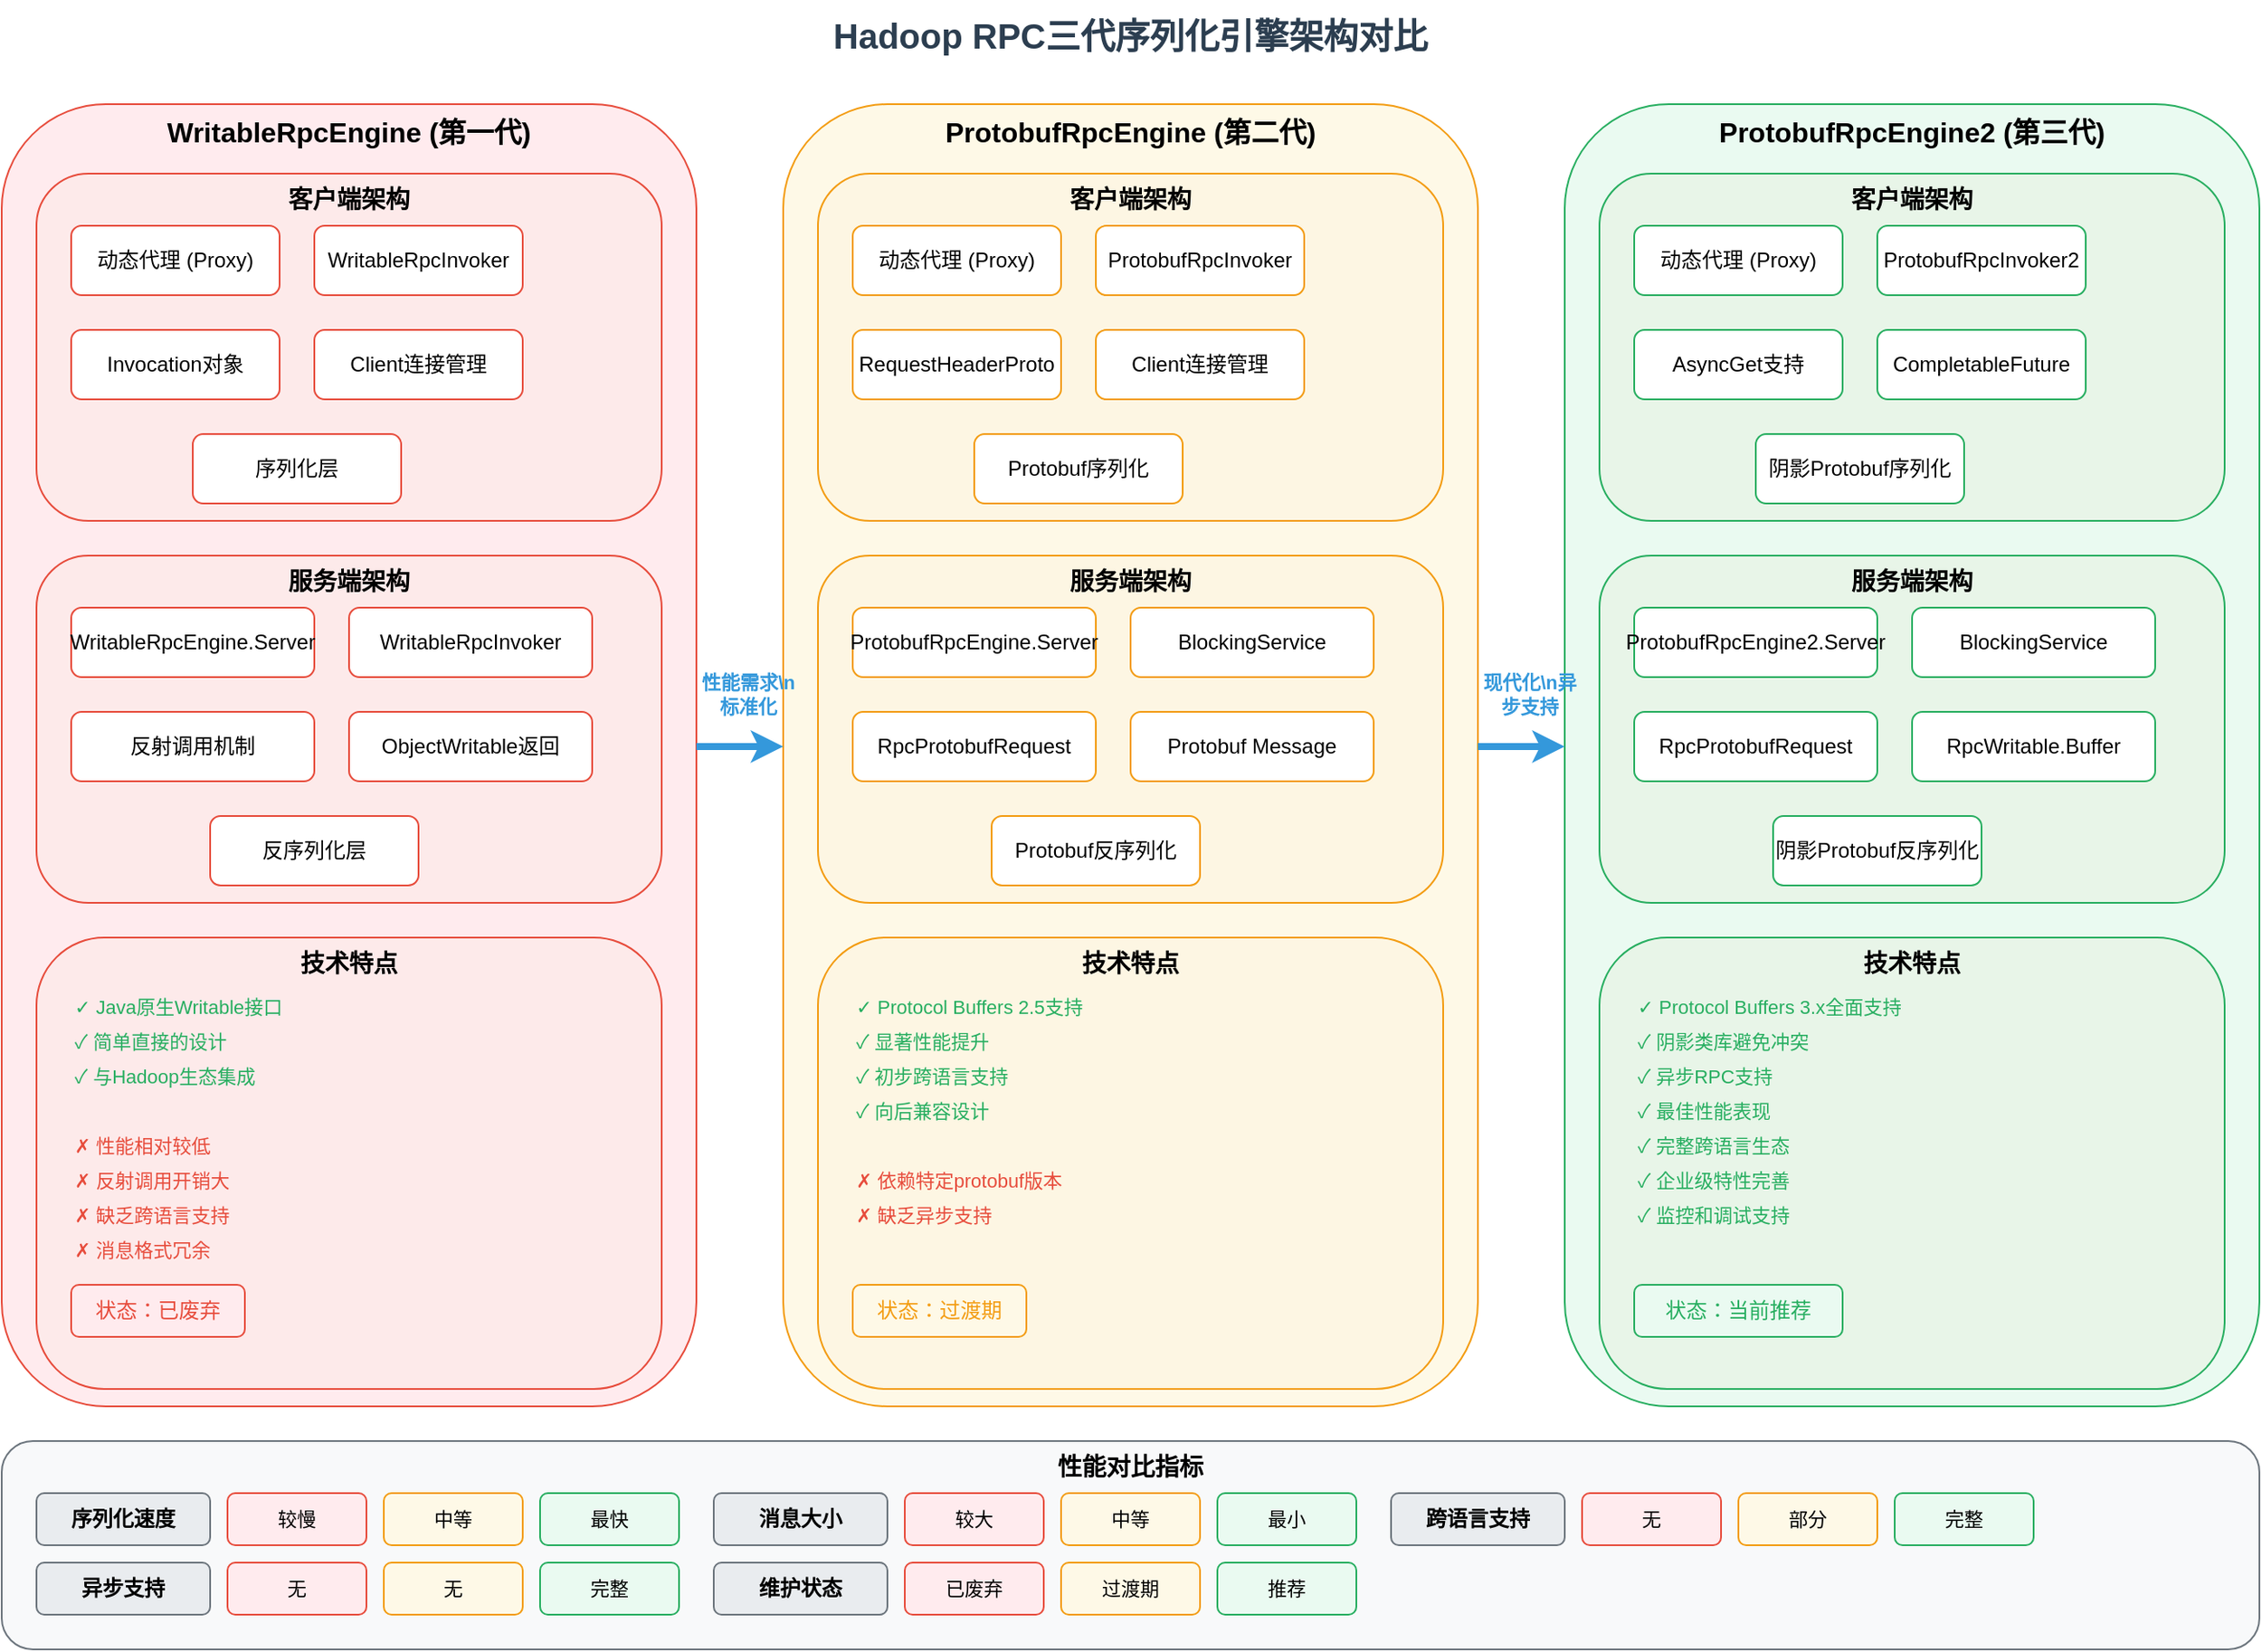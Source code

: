 <mxfile version="21.6.5" type="device">
  <diagram name="RPC引擎架构对比" id="rpc-engines-architecture-comparison">
    <mxGraphModel dx="1422" dy="794" grid="1" gridSize="10" guides="1" tooltips="1" connect="1" arrows="1" fold="1" page="1" pageScale="1" pageWidth="1400" pageHeight="900" math="0" shadow="0">
      <root>
        <mxCell id="0" />
        <mxCell id="1" parent="0" />
        
        <!-- 标题 -->
        <mxCell id="title" value="Hadoop RPC三代序列化引擎架构对比" style="text;html=1;strokeColor=none;fillColor=none;align=center;verticalAlign=middle;whiteSpace=wrap;rounded=0;fontSize=20;fontStyle=1;fontColor=#2c3e50;" vertex="1" parent="1">
          <mxGeometry x="500" y="20" width="400" height="40" as="geometry" />
        </mxCell>
        
        <!-- WritableRpcEngine架构 -->
        <mxCell id="writable-container" value="WritableRpcEngine (第一代)" style="rounded=1;whiteSpace=wrap;html=1;fillColor=#ffebee;strokeColor=#e74c3c;fontSize=16;fontStyle=1;verticalAlign=top;" vertex="1" parent="1">
          <mxGeometry x="50" y="80" width="400" height="750" as="geometry" />
        </mxCell>
        
        <!-- WritableRpcEngine客户端 -->
        <mxCell id="writable-client" value="客户端架构" style="rounded=1;whiteSpace=wrap;html=1;fillColor=#fdeaea;strokeColor=#e74c3c;fontSize=14;fontStyle=1;verticalAlign=top;" vertex="1" parent="1">
          <mxGeometry x="70" y="120" width="360" height="200" as="geometry" />
        </mxCell>
        
        <mxCell id="writable-proxy" value="动态代理 (Proxy)" style="rounded=1;whiteSpace=wrap;html=1;fillColor=#ffffff;strokeColor=#e74c3c;fontSize=12;" vertex="1" parent="1">
          <mxGeometry x="90" y="150" width="120" height="40" as="geometry" />
        </mxCell>
        
        <mxCell id="writable-invoker" value="WritableRpcInvoker" style="rounded=1;whiteSpace=wrap;html=1;fillColor=#ffffff;strokeColor=#e74c3c;fontSize=12;" vertex="1" parent="1">
          <mxGeometry x="230" y="150" width="120" height="40" as="geometry" />
        </mxCell>
        
        <mxCell id="writable-invocation" value="Invocation对象" style="rounded=1;whiteSpace=wrap;html=1;fillColor=#ffffff;strokeColor=#e74c3c;fontSize=12;" vertex="1" parent="1">
          <mxGeometry x="90" y="210" width="120" height="40" as="geometry" />
        </mxCell>
        
        <mxCell id="writable-client-conn" value="Client连接管理" style="rounded=1;whiteSpace=wrap;html=1;fillColor=#ffffff;strokeColor=#e74c3c;fontSize=12;" vertex="1" parent="1">
          <mxGeometry x="230" y="210" width="120" height="40" as="geometry" />
        </mxCell>
        
        <mxCell id="writable-serialization" value="序列化层" style="rounded=1;whiteSpace=wrap;html=1;fillColor=#ffffff;strokeColor=#e74c3c;fontSize=12;" vertex="1" parent="1">
          <mxGeometry x="160" y="270" width="120" height="40" as="geometry" />
        </mxCell>
        
        <!-- WritableRpcEngine服务端 -->
        <mxCell id="writable-server" value="服务端架构" style="rounded=1;whiteSpace=wrap;html=1;fillColor=#fdeaea;strokeColor=#e74c3c;fontSize=14;fontStyle=1;verticalAlign=top;" vertex="1" parent="1">
          <mxGeometry x="70" y="340" width="360" height="200" as="geometry" />
        </mxCell>
        
        <mxCell id="writable-server-main" value="WritableRpcEngine.Server" style="rounded=1;whiteSpace=wrap;html=1;fillColor=#ffffff;strokeColor=#e74c3c;fontSize=12;" vertex="1" parent="1">
          <mxGeometry x="90" y="370" width="140" height="40" as="geometry" />
        </mxCell>
        
        <mxCell id="writable-rpc-invoker" value="WritableRpcInvoker" style="rounded=1;whiteSpace=wrap;html=1;fillColor=#ffffff;strokeColor=#e74c3c;fontSize=12;" vertex="1" parent="1">
          <mxGeometry x="250" y="370" width="140" height="40" as="geometry" />
        </mxCell>
        
        <mxCell id="writable-reflection" value="反射调用机制" style="rounded=1;whiteSpace=wrap;html=1;fillColor=#ffffff;strokeColor=#e74c3c;fontSize=12;" vertex="1" parent="1">
          <mxGeometry x="90" y="430" width="140" height="40" as="geometry" />
        </mxCell>
        
        <mxCell id="writable-object-writable" value="ObjectWritable返回" style="rounded=1;whiteSpace=wrap;html=1;fillColor=#ffffff;strokeColor=#e74c3c;fontSize=12;" vertex="1" parent="1">
          <mxGeometry x="250" y="430" width="140" height="40" as="geometry" />
        </mxCell>
        
        <mxCell id="writable-deserial" value="反序列化层" style="rounded=1;whiteSpace=wrap;html=1;fillColor=#ffffff;strokeColor=#e74c3c;fontSize=12;" vertex="1" parent="1">
          <mxGeometry x="170" y="490" width="120" height="40" as="geometry" />
        </mxCell>
        
        <!-- WritableRpcEngine特点 -->
        <mxCell id="writable-features" value="技术特点" style="rounded=1;whiteSpace=wrap;html=1;fillColor=#fdeaea;strokeColor=#e74c3c;fontSize=14;fontStyle=1;verticalAlign=top;" vertex="1" parent="1">
          <mxGeometry x="70" y="560" width="360" height="260" as="geometry" />
        </mxCell>
        
        <mxCell id="writable-feature1" value="✓ Java原生Writable接口" style="text;html=1;strokeColor=none;fillColor=none;align=left;verticalAlign=middle;whiteSpace=wrap;rounded=0;fontSize=11;fontColor=#27ae60;" vertex="1" parent="1">
          <mxGeometry x="90" y="590" width="200" height="20" as="geometry" />
        </mxCell>
        
        <mxCell id="writable-feature2" value="✓ 简单直接的设计" style="text;html=1;strokeColor=none;fillColor=none;align=left;verticalAlign=middle;whiteSpace=wrap;rounded=0;fontSize=11;fontColor=#27ae60;" vertex="1" parent="1">
          <mxGeometry x="90" y="610" width="200" height="20" as="geometry" />
        </mxCell>
        
        <mxCell id="writable-feature3" value="✓ 与Hadoop生态集成" style="text;html=1;strokeColor=none;fillColor=none;align=left;verticalAlign=middle;whiteSpace=wrap;rounded=0;fontSize=11;fontColor=#27ae60;" vertex="1" parent="1">
          <mxGeometry x="90" y="630" width="200" height="20" as="geometry" />
        </mxCell>
        
        <mxCell id="writable-limitation1" value="✗ 性能相对较低" style="text;html=1;strokeColor=none;fillColor=none;align=left;verticalAlign=middle;whiteSpace=wrap;rounded=0;fontSize=11;fontColor=#e74c3c;" vertex="1" parent="1">
          <mxGeometry x="90" y="670" width="200" height="20" as="geometry" />
        </mxCell>
        
        <mxCell id="writable-limitation2" value="✗ 反射调用开销大" style="text;html=1;strokeColor=none;fillColor=none;align=left;verticalAlign=middle;whiteSpace=wrap;rounded=0;fontSize=11;fontColor=#e74c3c;" vertex="1" parent="1">
          <mxGeometry x="90" y="690" width="200" height="20" as="geometry" />
        </mxCell>
        
        <mxCell id="writable-limitation3" value="✗ 缺乏跨语言支持" style="text;html=1;strokeColor=none;fillColor=none;align=left;verticalAlign=middle;whiteSpace=wrap;rounded=0;fontSize=11;fontColor=#e74c3c;" vertex="1" parent="1">
          <mxGeometry x="90" y="710" width="200" height="20" as="geometry" />
        </mxCell>
        
        <mxCell id="writable-limitation4" value="✗ 消息格式冗余" style="text;html=1;strokeColor=none;fillColor=none;align=left;verticalAlign=middle;whiteSpace=wrap;rounded=0;fontSize=11;fontColor=#e74c3c;" vertex="1" parent="1">
          <mxGeometry x="90" y="730" width="200" height="20" as="geometry" />
        </mxCell>
        
        <mxCell id="writable-status" value="状态：已废弃" style="rounded=1;whiteSpace=wrap;html=1;fillColor=#ffebee;strokeColor=#e74c3c;fontSize=12;fontColor=#e74c3c;" vertex="1" parent="1">
          <mxGeometry x="90" y="760" width="100" height="30" as="geometry" />
        </mxCell>
        
        <!-- ProtobufRpcEngine架构 -->
        <mxCell id="protobuf-container" value="ProtobufRpcEngine (第二代)" style="rounded=1;whiteSpace=wrap;html=1;fillColor=#fef9e7;strokeColor=#f39c12;fontSize=16;fontStyle=1;verticalAlign=top;" vertex="1" parent="1">
          <mxGeometry x="500" y="80" width="400" height="750" as="geometry" />
        </mxCell>
        
        <!-- ProtobufRpcEngine客户端 -->
        <mxCell id="protobuf-client" value="客户端架构" style="rounded=1;whiteSpace=wrap;html=1;fillColor=#fdf6e3;strokeColor=#f39c12;fontSize=14;fontStyle=1;verticalAlign=top;" vertex="1" parent="1">
          <mxGeometry x="520" y="120" width="360" height="200" as="geometry" />
        </mxCell>
        
        <mxCell id="protobuf-proxy" value="动态代理 (Proxy)" style="rounded=1;whiteSpace=wrap;html=1;fillColor=#ffffff;strokeColor=#f39c12;fontSize=12;" vertex="1" parent="1">
          <mxGeometry x="540" y="150" width="120" height="40" as="geometry" />
        </mxCell>
        
        <mxCell id="protobuf-invoker" value="ProtobufRpcInvoker" style="rounded=1;whiteSpace=wrap;html=1;fillColor=#ffffff;strokeColor=#f39c12;fontSize=12;" vertex="1" parent="1">
          <mxGeometry x="680" y="150" width="120" height="40" as="geometry" />
        </mxCell>
        
        <mxCell id="protobuf-header" value="RequestHeaderProto" style="rounded=1;whiteSpace=wrap;html=1;fillColor=#ffffff;strokeColor=#f39c12;fontSize=12;" vertex="1" parent="1">
          <mxGeometry x="540" y="210" width="120" height="40" as="geometry" />
        </mxCell>
        
        <mxCell id="protobuf-client-conn" value="Client连接管理" style="rounded=1;whiteSpace=wrap;html=1;fillColor=#ffffff;strokeColor=#f39c12;fontSize=12;" vertex="1" parent="1">
          <mxGeometry x="680" y="210" width="120" height="40" as="geometry" />
        </mxCell>
        
        <mxCell id="protobuf-serialization" value="Protobuf序列化" style="rounded=1;whiteSpace=wrap;html=1;fillColor=#ffffff;strokeColor=#f39c12;fontSize=12;" vertex="1" parent="1">
          <mxGeometry x="610" y="270" width="120" height="40" as="geometry" />
        </mxCell>
        
        <!-- ProtobufRpcEngine服务端 -->
        <mxCell id="protobuf-server" value="服务端架构" style="rounded=1;whiteSpace=wrap;html=1;fillColor=#fdf6e3;strokeColor=#f39c12;fontSize=14;fontStyle=1;verticalAlign=top;" vertex="1" parent="1">
          <mxGeometry x="520" y="340" width="360" height="200" as="geometry" />
        </mxCell>
        
        <mxCell id="protobuf-server-main" value="ProtobufRpcEngine.Server" style="rounded=1;whiteSpace=wrap;html=1;fillColor=#ffffff;strokeColor=#f39c12;fontSize=12;" vertex="1" parent="1">
          <mxGeometry x="540" y="370" width="140" height="40" as="geometry" />
        </mxCell>
        
        <mxCell id="protobuf-blocking-service" value="BlockingService" style="rounded=1;whiteSpace=wrap;html=1;fillColor=#ffffff;strokeColor=#f39c12;fontSize=12;" vertex="1" parent="1">
          <mxGeometry x="700" y="370" width="140" height="40" as="geometry" />
        </mxCell>
        
        <mxCell id="protobuf-request" value="RpcProtobufRequest" style="rounded=1;whiteSpace=wrap;html=1;fillColor=#ffffff;strokeColor=#f39c12;fontSize=12;" vertex="1" parent="1">
          <mxGeometry x="540" y="430" width="140" height="40" as="geometry" />
        </mxCell>
        
        <mxCell id="protobuf-message" value="Protobuf Message" style="rounded=1;whiteSpace=wrap;html=1;fillColor=#ffffff;strokeColor=#f39c12;fontSize=12;" vertex="1" parent="1">
          <mxGeometry x="700" y="430" width="140" height="40" as="geometry" />
        </mxCell>
        
        <mxCell id="protobuf-deserial" value="Protobuf反序列化" style="rounded=1;whiteSpace=wrap;html=1;fillColor=#ffffff;strokeColor=#f39c12;fontSize=12;" vertex="1" parent="1">
          <mxGeometry x="620" y="490" width="120" height="40" as="geometry" />
        </mxCell>
        
        <!-- ProtobufRpcEngine特点 -->
        <mxCell id="protobuf-features" value="技术特点" style="rounded=1;whiteSpace=wrap;html=1;fillColor=#fdf6e3;strokeColor=#f39c12;fontSize=14;fontStyle=1;verticalAlign=top;" vertex="1" parent="1">
          <mxGeometry x="520" y="560" width="360" height="260" as="geometry" />
        </mxCell>
        
        <mxCell id="protobuf-feature1" value="✓ Protocol Buffers 2.5支持" style="text;html=1;strokeColor=none;fillColor=none;align=left;verticalAlign=middle;whiteSpace=wrap;rounded=0;fontSize=11;fontColor=#27ae60;" vertex="1" parent="1">
          <mxGeometry x="540" y="590" width="200" height="20" as="geometry" />
        </mxCell>
        
        <mxCell id="protobuf-feature2" value="✓ 显著性能提升" style="text;html=1;strokeColor=none;fillColor=none;align=left;verticalAlign=middle;whiteSpace=wrap;rounded=0;fontSize=11;fontColor=#27ae60;" vertex="1" parent="1">
          <mxGeometry x="540" y="610" width="200" height="20" as="geometry" />
        </mxCell>
        
        <mxCell id="protobuf-feature3" value="✓ 初步跨语言支持" style="text;html=1;strokeColor=none;fillColor=none;align=left;verticalAlign=middle;whiteSpace=wrap;rounded=0;fontSize=11;fontColor=#27ae60;" vertex="1" parent="1">
          <mxGeometry x="540" y="630" width="200" height="20" as="geometry" />
        </mxCell>
        
        <mxCell id="protobuf-feature4" value="✓ 向后兼容设计" style="text;html=1;strokeColor=none;fillColor=none;align=left;verticalAlign=middle;whiteSpace=wrap;rounded=0;fontSize=11;fontColor=#27ae60;" vertex="1" parent="1">
          <mxGeometry x="540" y="650" width="200" height="20" as="geometry" />
        </mxCell>
        
        <mxCell id="protobuf-limitation1" value="✗ 依赖特定protobuf版本" style="text;html=1;strokeColor=none;fillColor=none;align=left;verticalAlign=middle;whiteSpace=wrap;rounded=0;fontSize=11;fontColor=#e74c3c;" vertex="1" parent="1">
          <mxGeometry x="540" y="690" width="200" height="20" as="geometry" />
        </mxCell>
        
        <mxCell id="protobuf-limitation2" value="✗ 缺乏异步支持" style="text;html=1;strokeColor=none;fillColor=none;align=left;verticalAlign=middle;whiteSpace=wrap;rounded=0;fontSize=11;fontColor=#e74c3c;" vertex="1" parent="1">
          <mxGeometry x="540" y="710" width="200" height="20" as="geometry" />
        </mxCell>
        
        <mxCell id="protobuf-status" value="状态：过渡期" style="rounded=1;whiteSpace=wrap;html=1;fillColor=#fef9e7;strokeColor=#f39c12;fontSize=12;fontColor=#f39c12;" vertex="1" parent="1">
          <mxGeometry x="540" y="760" width="100" height="30" as="geometry" />
        </mxCell>
        
        <!-- ProtobufRpcEngine2架构 -->
        <mxCell id="protobuf2-container" value="ProtobufRpcEngine2 (第三代)" style="rounded=1;whiteSpace=wrap;html=1;fillColor=#eafaf1;strokeColor=#27ae60;fontSize=16;fontStyle=1;verticalAlign=top;" vertex="1" parent="1">
          <mxGeometry x="950" y="80" width="400" height="750" as="geometry" />
        </mxCell>
        
        <!-- ProtobufRpcEngine2客户端 -->
        <mxCell id="protobuf2-client" value="客户端架构" style="rounded=1;whiteSpace=wrap;html=1;fillColor=#e8f5e8;strokeColor=#27ae60;fontSize=14;fontStyle=1;verticalAlign=top;" vertex="1" parent="1">
          <mxGeometry x="970" y="120" width="360" height="200" as="geometry" />
        </mxCell>
        
        <mxCell id="protobuf2-proxy" value="动态代理 (Proxy)" style="rounded=1;whiteSpace=wrap;html=1;fillColor=#ffffff;strokeColor=#27ae60;fontSize=12;" vertex="1" parent="1">
          <mxGeometry x="990" y="150" width="120" height="40" as="geometry" />
        </mxCell>
        
        <mxCell id="protobuf2-invoker" value="ProtobufRpcInvoker2" style="rounded=1;whiteSpace=wrap;html=1;fillColor=#ffffff;strokeColor=#27ae60;fontSize=12;" vertex="1" parent="1">
          <mxGeometry x="1130" y="150" width="120" height="40" as="geometry" />
        </mxCell>
        
        <mxCell id="protobuf2-async" value="AsyncGet支持" style="rounded=1;whiteSpace=wrap;html=1;fillColor=#ffffff;strokeColor=#27ae60;fontSize=12;" vertex="1" parent="1">
          <mxGeometry x="990" y="210" width="120" height="40" as="geometry" />
        </mxCell>
        
        <mxCell id="protobuf2-future" value="CompletableFuture" style="rounded=1;whiteSpace=wrap;html=1;fillColor=#ffffff;strokeColor=#27ae60;fontSize=12;" vertex="1" parent="1">
          <mxGeometry x="1130" y="210" width="120" height="40" as="geometry" />
        </mxCell>
        
        <mxCell id="protobuf2-serialization" value="阴影Protobuf序列化" style="rounded=1;whiteSpace=wrap;html=1;fillColor=#ffffff;strokeColor=#27ae60;fontSize=12;" vertex="1" parent="1">
          <mxGeometry x="1060" y="270" width="120" height="40" as="geometry" />
        </mxCell>
        
        <!-- ProtobufRpcEngine2服务端 -->
        <mxCell id="protobuf2-server" value="服务端架构" style="rounded=1;whiteSpace=wrap;html=1;fillColor=#e8f5e8;strokeColor=#27ae60;fontSize=14;fontStyle=1;verticalAlign=top;" vertex="1" parent="1">
          <mxGeometry x="970" y="340" width="360" height="200" as="geometry" />
        </mxCell>
        
        <mxCell id="protobuf2-server-main" value="ProtobufRpcEngine2.Server" style="rounded=1;whiteSpace=wrap;html=1;fillColor=#ffffff;strokeColor=#27ae60;fontSize=12;" vertex="1" parent="1">
          <mxGeometry x="990" y="370" width="140" height="40" as="geometry" />
        </mxCell>
        
        <mxCell id="protobuf2-blocking-service" value="BlockingService" style="rounded=1;whiteSpace=wrap;html=1;fillColor=#ffffff;strokeColor=#27ae60;fontSize=12;" vertex="1" parent="1">
          <mxGeometry x="1150" y="370" width="140" height="40" as="geometry" />
        </mxCell>
        
        <mxCell id="protobuf2-request" value="RpcProtobufRequest" style="rounded=1;whiteSpace=wrap;html=1;fillColor=#ffffff;strokeColor=#27ae60;fontSize=12;" vertex="1" parent="1">
          <mxGeometry x="990" y="430" width="140" height="40" as="geometry" />
        </mxCell>
        
        <mxCell id="protobuf2-writable" value="RpcWritable.Buffer" style="rounded=1;whiteSpace=wrap;html=1;fillColor=#ffffff;strokeColor=#27ae60;fontSize=12;" vertex="1" parent="1">
          <mxGeometry x="1150" y="430" width="140" height="40" as="geometry" />
        </mxCell>
        
        <mxCell id="protobuf2-deserial" value="阴影Protobuf反序列化" style="rounded=1;whiteSpace=wrap;html=1;fillColor=#ffffff;strokeColor=#27ae60;fontSize=12;" vertex="1" parent="1">
          <mxGeometry x="1070" y="490" width="120" height="40" as="geometry" />
        </mxCell>
        
        <!-- ProtobufRpcEngine2特点 -->
        <mxCell id="protobuf2-features" value="技术特点" style="rounded=1;whiteSpace=wrap;html=1;fillColor=#e8f5e8;strokeColor=#27ae60;fontSize=14;fontStyle=1;verticalAlign=top;" vertex="1" parent="1">
          <mxGeometry x="970" y="560" width="360" height="260" as="geometry" />
        </mxCell>
        
        <mxCell id="protobuf2-feature1" value="✓ Protocol Buffers 3.x全面支持" style="text;html=1;strokeColor=none;fillColor=none;align=left;verticalAlign=middle;whiteSpace=wrap;rounded=0;fontSize=11;fontColor=#27ae60;" vertex="1" parent="1">
          <mxGeometry x="990" y="590" width="200" height="20" as="geometry" />
        </mxCell>
        
        <mxCell id="protobuf2-feature2" value="✓ 阴影类库避免冲突" style="text;html=1;strokeColor=none;fillColor=none;align=left;verticalAlign=middle;whiteSpace=wrap;rounded=0;fontSize=11;fontColor=#27ae60;" vertex="1" parent="1">
          <mxGeometry x="990" y="610" width="200" height="20" as="geometry" />
        </mxCell>
        
        <mxCell id="protobuf2-feature3" value="✓ 异步RPC支持" style="text;html=1;strokeColor=none;fillColor=none;align=left;verticalAlign=middle;whiteSpace=wrap;rounded=0;fontSize=11;fontColor=#27ae60;" vertex="1" parent="1">
          <mxGeometry x="990" y="630" width="200" height="20" as="geometry" />
        </mxCell>
        
        <mxCell id="protobuf2-feature4" value="✓ 最佳性能表现" style="text;html=1;strokeColor=none;fillColor=none;align=left;verticalAlign=middle;whiteSpace=wrap;rounded=0;fontSize=11;fontColor=#27ae60;" vertex="1" parent="1">
          <mxGeometry x="990" y="650" width="200" height="20" as="geometry" />
        </mxCell>
        
        <mxCell id="protobuf2-feature5" value="✓ 完整跨语言生态" style="text;html=1;strokeColor=none;fillColor=none;align=left;verticalAlign=middle;whiteSpace=wrap;rounded=0;fontSize=11;fontColor=#27ae60;" vertex="1" parent="1">
          <mxGeometry x="990" y="670" width="200" height="20" as="geometry" />
        </mxCell>
        
        <mxCell id="protobuf2-feature6" value="✓ 企业级特性完善" style="text;html=1;strokeColor=none;fillColor=none;align=left;verticalAlign=middle;whiteSpace=wrap;rounded=0;fontSize=11;fontColor=#27ae60;" vertex="1" parent="1">
          <mxGeometry x="990" y="690" width="200" height="20" as="geometry" />
        </mxCell>
        
        <mxCell id="protobuf2-feature7" value="✓ 监控和调试支持" style="text;html=1;strokeColor=none;fillColor=none;align=left;verticalAlign=middle;whiteSpace=wrap;rounded=0;fontSize=11;fontColor=#27ae60;" vertex="1" parent="1">
          <mxGeometry x="990" y="710" width="200" height="20" as="geometry" />
        </mxCell>

        <mxCell id="protobuf2-status" value="状态：当前推荐" style="rounded=1;whiteSpace=wrap;html=1;fillColor=#eafaf1;strokeColor=#27ae60;fontSize=12;fontColor=#27ae60;" vertex="1" parent="1">
          <mxGeometry x="990" y="760" width="120" height="30" as="geometry" />
        </mxCell>

        <!-- 演进箭头 -->
        <mxCell id="evolution-arrow1" value="" style="endArrow=classic;html=1;strokeWidth=4;strokeColor=#3498db;curved=1;" edge="1" parent="1">
          <mxGeometry width="50" height="50" relative="1" as="geometry">
            <mxPoint x="450" y="450" as="sourcePoint" />
            <mxPoint x="500" y="450" as="targetPoint" />
          </mxGeometry>
        </mxCell>

        <mxCell id="evolution-label1" value="性能需求\n标准化" style="text;html=1;strokeColor=none;fillColor=none;align=center;verticalAlign=middle;whiteSpace=wrap;rounded=0;fontSize=11;fontColor=#3498db;fontStyle=1;" vertex="1" parent="1">
          <mxGeometry x="450" y="400" width="60" height="40" as="geometry" />
        </mxCell>

        <mxCell id="evolution-arrow2" value="" style="endArrow=classic;html=1;strokeWidth=4;strokeColor=#3498db;curved=1;" edge="1" parent="1">
          <mxGeometry width="50" height="50" relative="1" as="geometry">
            <mxPoint x="900" y="450" as="sourcePoint" />
            <mxPoint x="950" y="450" as="targetPoint" />
          </mxGeometry>
        </mxCell>

        <mxCell id="evolution-label2" value="现代化\n异步支持" style="text;html=1;strokeColor=none;fillColor=none;align=center;verticalAlign=middle;whiteSpace=wrap;rounded=0;fontSize=11;fontColor=#3498db;fontStyle=1;" vertex="1" parent="1">
          <mxGeometry x="900" y="400" width="60" height="40" as="geometry" />
        </mxCell>

        <!-- 性能对比表格 -->
        <mxCell id="performance-table" value="性能对比指标" style="rounded=1;whiteSpace=wrap;html=1;fillColor=#f8f9fa;strokeColor=#6c757d;fontSize=14;fontStyle=1;verticalAlign=top;" vertex="1" parent="1">
          <mxGeometry x="50" y="850" width="1300" height="120" as="geometry" />
        </mxCell>

        <mxCell id="perf-header1" value="序列化速度" style="rounded=1;whiteSpace=wrap;html=1;fillColor=#e9ecef;strokeColor=#6c757d;fontSize=12;fontStyle=1;" vertex="1" parent="1">
          <mxGeometry x="70" y="880" width="100" height="30" as="geometry" />
        </mxCell>

        <mxCell id="perf-writable-speed" value="较慢" style="rounded=1;whiteSpace=wrap;html=1;fillColor=#ffebee;strokeColor=#e74c3c;fontSize=11;" vertex="1" parent="1">
          <mxGeometry x="180" y="880" width="80" height="30" as="geometry" />
        </mxCell>

        <mxCell id="perf-protobuf-speed" value="中等" style="rounded=1;whiteSpace=wrap;html=1;fillColor=#fef9e7;strokeColor=#f39c12;fontSize=11;" vertex="1" parent="1">
          <mxGeometry x="270" y="880" width="80" height="30" as="geometry" />
        </mxCell>

        <mxCell id="perf-protobuf2-speed" value="最快" style="rounded=1;whiteSpace=wrap;html=1;fillColor=#eafaf1;strokeColor=#27ae60;fontSize=11;" vertex="1" parent="1">
          <mxGeometry x="360" y="880" width="80" height="30" as="geometry" />
        </mxCell>

        <mxCell id="perf-header2" value="消息大小" style="rounded=1;whiteSpace=wrap;html=1;fillColor=#e9ecef;strokeColor=#6c757d;fontSize=12;fontStyle=1;" vertex="1" parent="1">
          <mxGeometry x="460" y="880" width="100" height="30" as="geometry" />
        </mxCell>

        <mxCell id="perf-writable-size" value="较大" style="rounded=1;whiteSpace=wrap;html=1;fillColor=#ffebee;strokeColor=#e74c3c;fontSize=11;" vertex="1" parent="1">
          <mxGeometry x="570" y="880" width="80" height="30" as="geometry" />
        </mxCell>

        <mxCell id="perf-protobuf-size" value="中等" style="rounded=1;whiteSpace=wrap;html=1;fillColor=#fef9e7;strokeColor=#f39c12;fontSize=11;" vertex="1" parent="1">
          <mxGeometry x="660" y="880" width="80" height="30" as="geometry" />
        </mxCell>

        <mxCell id="perf-protobuf2-size" value="最小" style="rounded=1;whiteSpace=wrap;html=1;fillColor=#eafaf1;strokeColor=#27ae60;fontSize=11;" vertex="1" parent="1">
          <mxGeometry x="750" y="880" width="80" height="30" as="geometry" />
        </mxCell>

        <mxCell id="perf-header3" value="跨语言支持" style="rounded=1;whiteSpace=wrap;html=1;fillColor=#e9ecef;strokeColor=#6c757d;fontSize=12;fontStyle=1;" vertex="1" parent="1">
          <mxGeometry x="850" y="880" width="100" height="30" as="geometry" />
        </mxCell>

        <mxCell id="perf-writable-lang" value="无" style="rounded=1;whiteSpace=wrap;html=1;fillColor=#ffebee;strokeColor=#e74c3c;fontSize=11;" vertex="1" parent="1">
          <mxGeometry x="960" y="880" width="80" height="30" as="geometry" />
        </mxCell>

        <mxCell id="perf-protobuf-lang" value="部分" style="rounded=1;whiteSpace=wrap;html=1;fillColor=#fef9e7;strokeColor=#f39c12;fontSize=11;" vertex="1" parent="1">
          <mxGeometry x="1050" y="880" width="80" height="30" as="geometry" />
        </mxCell>

        <mxCell id="perf-protobuf2-lang" value="完整" style="rounded=1;whiteSpace=wrap;html=1;fillColor=#eafaf1;strokeColor=#27ae60;fontSize=11;" vertex="1" parent="1">
          <mxGeometry x="1140" y="880" width="80" height="30" as="geometry" />
        </mxCell>

        <mxCell id="perf-header4" value="异步支持" style="rounded=1;whiteSpace=wrap;html=1;fillColor=#e9ecef;strokeColor=#6c757d;fontSize=12;fontStyle=1;" vertex="1" parent="1">
          <mxGeometry x="70" y="920" width="100" height="30" as="geometry" />
        </mxCell>

        <mxCell id="perf-writable-async" value="无" style="rounded=1;whiteSpace=wrap;html=1;fillColor=#ffebee;strokeColor=#e74c3c;fontSize=11;" vertex="1" parent="1">
          <mxGeometry x="180" y="920" width="80" height="30" as="geometry" />
        </mxCell>

        <mxCell id="perf-protobuf-async" value="无" style="rounded=1;whiteSpace=wrap;html=1;fillColor=#fef9e7;strokeColor=#f39c12;fontSize=11;" vertex="1" parent="1">
          <mxGeometry x="270" y="920" width="80" height="30" as="geometry" />
        </mxCell>

        <mxCell id="perf-protobuf2-async" value="完整" style="rounded=1;whiteSpace=wrap;html=1;fillColor=#eafaf1;strokeColor=#27ae60;fontSize=11;" vertex="1" parent="1">
          <mxGeometry x="360" y="920" width="80" height="30" as="geometry" />
        </mxCell>

        <mxCell id="perf-header5" value="维护状态" style="rounded=1;whiteSpace=wrap;html=1;fillColor=#e9ecef;strokeColor=#6c757d;fontSize=12;fontStyle=1;" vertex="1" parent="1">
          <mxGeometry x="460" y="920" width="100" height="30" as="geometry" />
        </mxCell>

        <mxCell id="perf-writable-status" value="已废弃" style="rounded=1;whiteSpace=wrap;html=1;fillColor=#ffebee;strokeColor=#e74c3c;fontSize=11;" vertex="1" parent="1">
          <mxGeometry x="570" y="920" width="80" height="30" as="geometry" />
        </mxCell>

        <mxCell id="perf-protobuf-status" value="过渡期" style="rounded=1;whiteSpace=wrap;html=1;fillColor=#fef9e7;strokeColor=#f39c12;fontSize=11;" vertex="1" parent="1">
          <mxGeometry x="660" y="920" width="80" height="30" as="geometry" />
        </mxCell>

        <mxCell id="perf-protobuf2-status" value="推荐" style="rounded=1;whiteSpace=wrap;html=1;fillColor=#eafaf1;strokeColor=#27ae60;fontSize=11;" vertex="1" parent="1">
          <mxGeometry x="750" y="920" width="80" height="30" as="geometry" />
        </mxCell>
        
      </root>
    </mxGraphModel>
  </diagram>
</mxfile>
